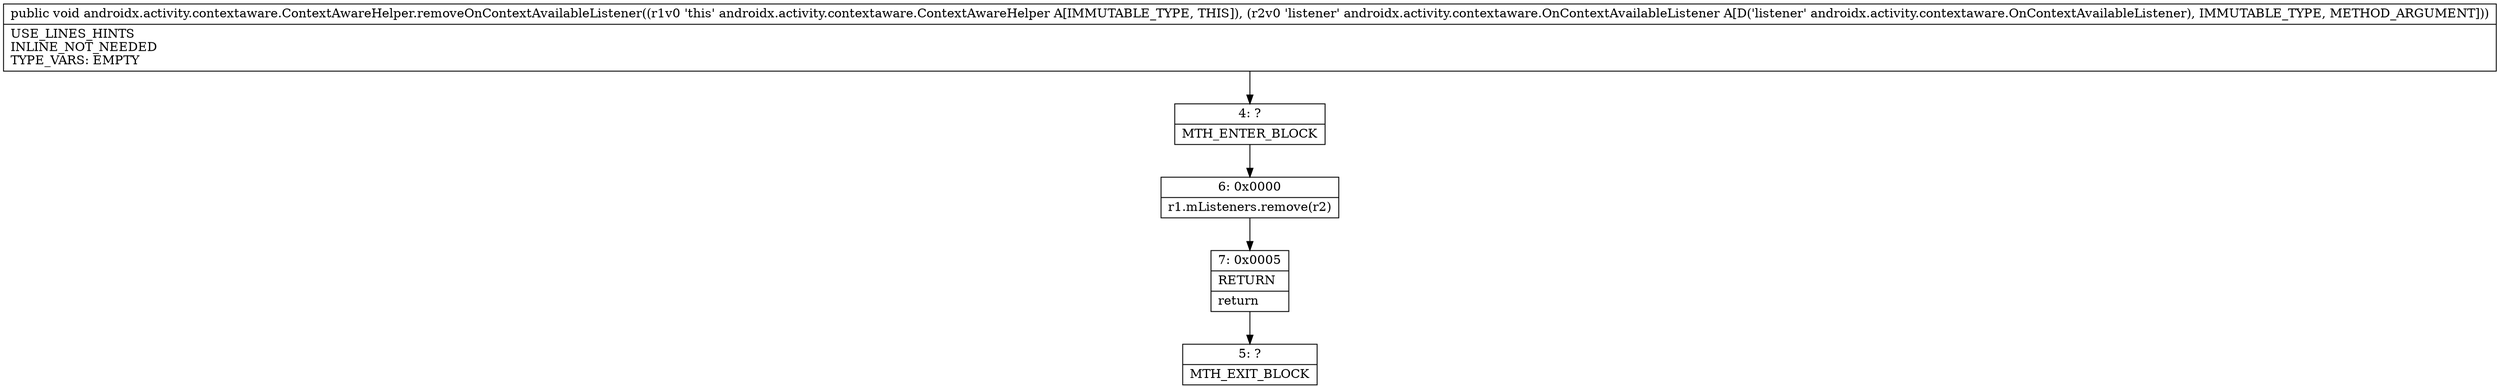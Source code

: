 digraph "CFG forandroidx.activity.contextaware.ContextAwareHelper.removeOnContextAvailableListener(Landroidx\/activity\/contextaware\/OnContextAvailableListener;)V" {
Node_4 [shape=record,label="{4\:\ ?|MTH_ENTER_BLOCK\l}"];
Node_6 [shape=record,label="{6\:\ 0x0000|r1.mListeners.remove(r2)\l}"];
Node_7 [shape=record,label="{7\:\ 0x0005|RETURN\l|return\l}"];
Node_5 [shape=record,label="{5\:\ ?|MTH_EXIT_BLOCK\l}"];
MethodNode[shape=record,label="{public void androidx.activity.contextaware.ContextAwareHelper.removeOnContextAvailableListener((r1v0 'this' androidx.activity.contextaware.ContextAwareHelper A[IMMUTABLE_TYPE, THIS]), (r2v0 'listener' androidx.activity.contextaware.OnContextAvailableListener A[D('listener' androidx.activity.contextaware.OnContextAvailableListener), IMMUTABLE_TYPE, METHOD_ARGUMENT]))  | USE_LINES_HINTS\lINLINE_NOT_NEEDED\lTYPE_VARS: EMPTY\l}"];
MethodNode -> Node_4;Node_4 -> Node_6;
Node_6 -> Node_7;
Node_7 -> Node_5;
}

